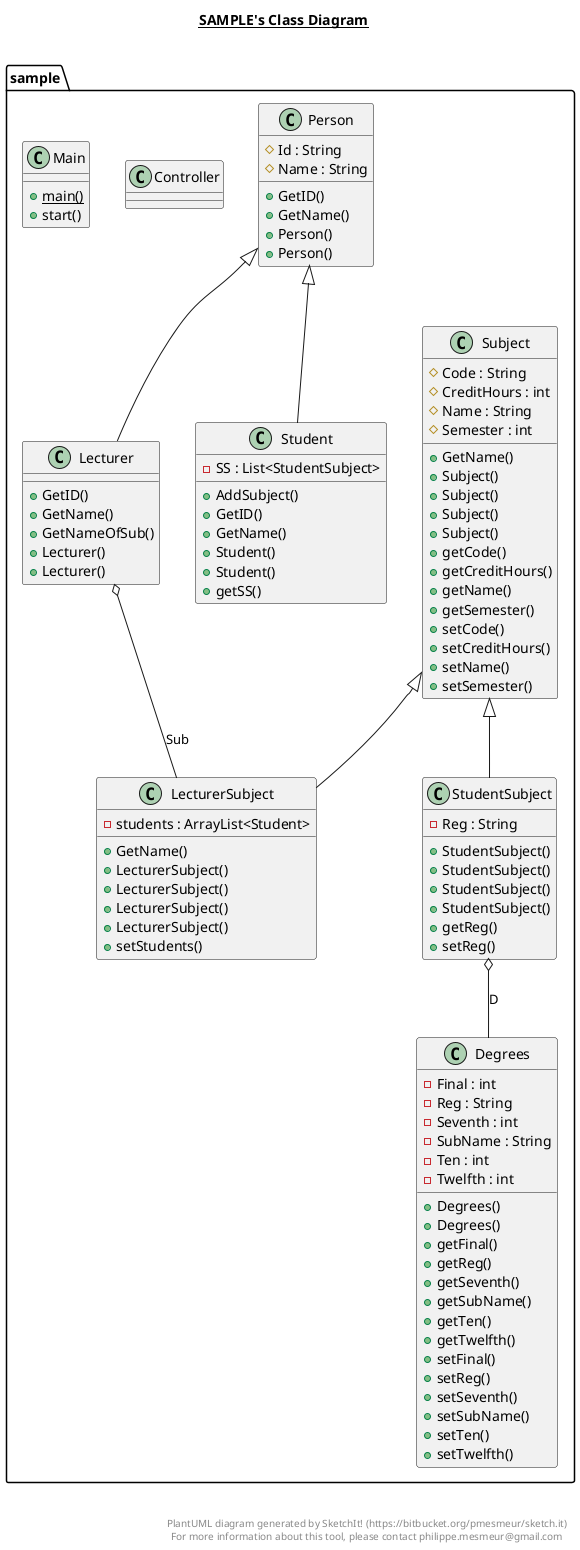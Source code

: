 @startuml

title __SAMPLE's Class Diagram__\n

  namespace sample {
    class sample.Controller {
    }
  }
  

  namespace sample {
    class sample.Degrees {
        - Final : int
        - Reg : String
        - Seventh : int
        - SubName : String
        - Ten : int
        - Twelfth : int
        + Degrees()
        + Degrees()
        + getFinal()
        + getReg()
        + getSeventh()
        + getSubName()
        + getTen()
        + getTwelfth()
        + setFinal()
        + setReg()
        + setSeventh()
        + setSubName()
        + setTen()
        + setTwelfth()
    }
  }
  

  namespace sample {
    class sample.Lecturer {
        + GetID()
        + GetName()
        + GetNameOfSub()
        + Lecturer()
        + Lecturer()
    }
  }
  

  namespace sample {
    class sample.LecturerSubject {
        - students : ArrayList<Student>
        + GetName()
        + LecturerSubject()
        + LecturerSubject()
        + LecturerSubject()
        + LecturerSubject()
        + setStudents()
    }
  }
  

  namespace sample {
    class sample.Main {
        {static} + main()
        + start()
    }
  }
  

  namespace sample {
    class sample.Person {
        # Id : String
        # Name : String
        + GetID()
        + GetName()
        + Person()
        + Person()
    }
  }
  

  namespace sample {
    class sample.Student {
        - SS : List<StudentSubject>
        + AddSubject()
        + GetID()
        + GetName()
        + Student()
        + Student()
        + getSS()
    }
  }
  

  namespace sample {
    class sample.StudentSubject {
        - Reg : String
        + StudentSubject()
        + StudentSubject()
        + StudentSubject()
        + StudentSubject()
        + getReg()
        + setReg()
    }
  }
  

  namespace sample {
    class sample.Subject {
        # Code : String
        # CreditHours : int
        # Name : String
        # Semester : int
        + GetName()
        + Subject()
        + Subject()
        + Subject()
        + Subject()
        + getCode()
        + getCreditHours()
        + getName()
        + getSemester()
        + setCode()
        + setCreditHours()
        + setName()
        + setSemester()
    }
  }
  

  sample.Lecturer -up-|> sample.Person
  sample.Lecturer o-- sample.LecturerSubject : Sub
  sample.LecturerSubject -up-|> sample.Subject
  sample.Student -up-|> sample.Person
  sample.StudentSubject -up-|> sample.Subject
  sample.StudentSubject o-- sample.Degrees : D


right footer


PlantUML diagram generated by SketchIt! (https://bitbucket.org/pmesmeur/sketch.it)
For more information about this tool, please contact philippe.mesmeur@gmail.com
endfooter

@enduml
